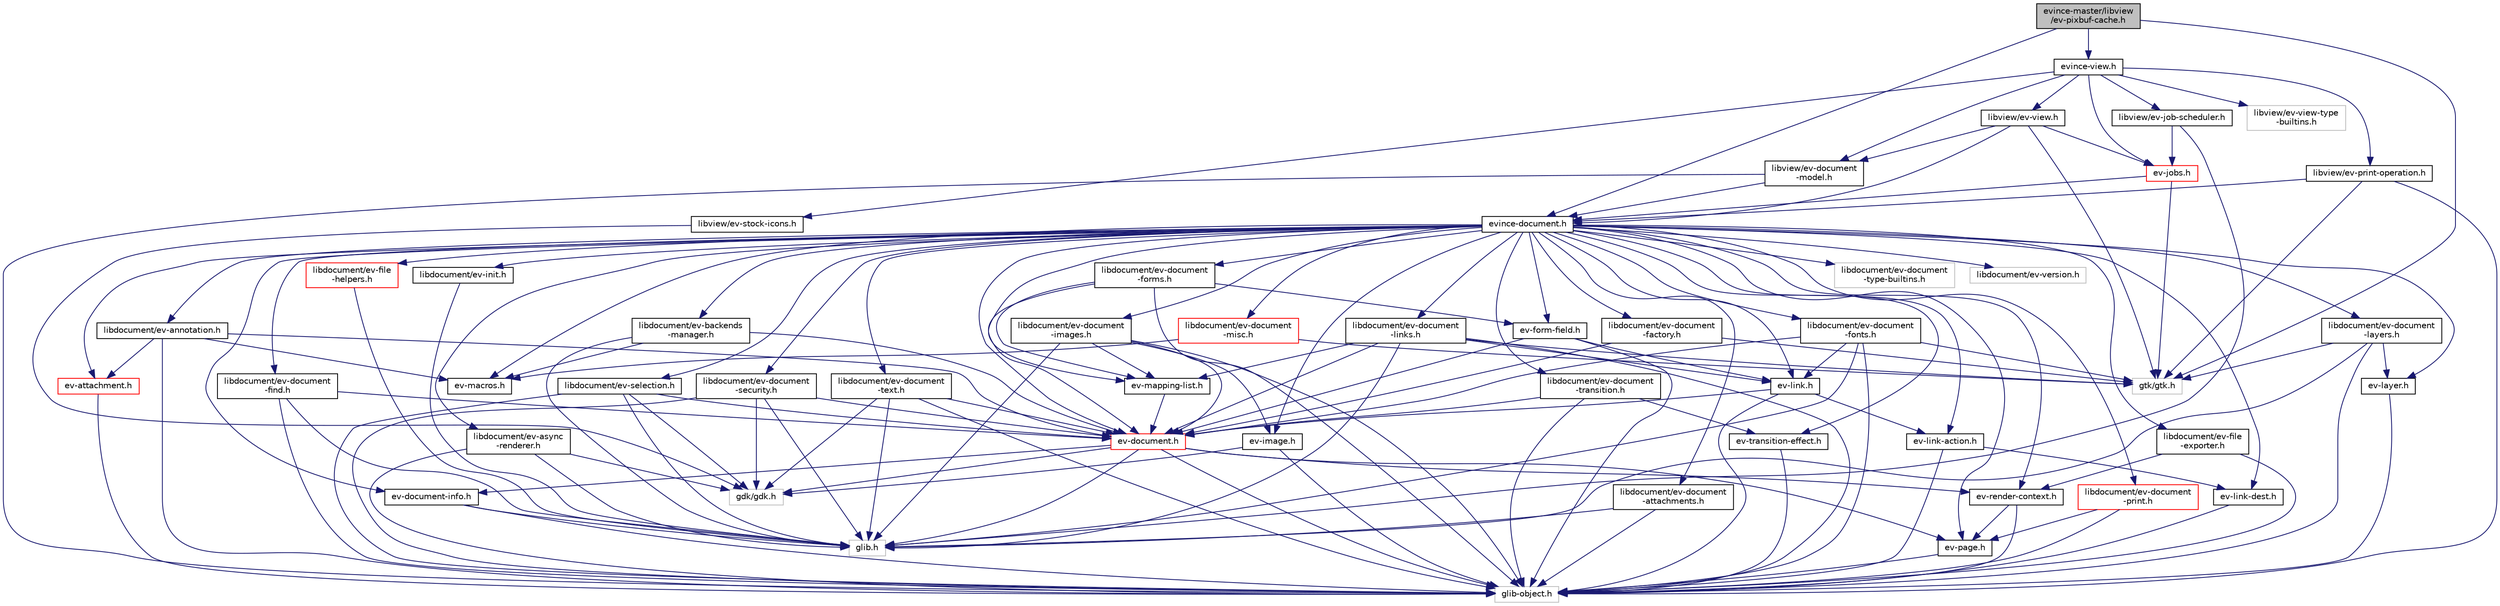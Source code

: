 digraph "evince-master/libview/ev-pixbuf-cache.h"
{
  edge [fontname="Helvetica",fontsize="10",labelfontname="Helvetica",labelfontsize="10"];
  node [fontname="Helvetica",fontsize="10",shape=record];
  Node1 [label="evince-master/libview\l/ev-pixbuf-cache.h",height=0.2,width=0.4,color="black", fillcolor="grey75", style="filled" fontcolor="black"];
  Node1 -> Node2 [color="midnightblue",fontsize="10",style="solid",fontname="Helvetica"];
  Node2 [label="gtk/gtk.h",height=0.2,width=0.4,color="grey75", fillcolor="white", style="filled"];
  Node1 -> Node3 [color="midnightblue",fontsize="10",style="solid",fontname="Helvetica"];
  Node3 [label="evince-document.h",height=0.2,width=0.4,color="black", fillcolor="white", style="filled",URL="$d9/d80/evince-document_8h.html"];
  Node3 -> Node4 [color="midnightblue",fontsize="10",style="solid",fontname="Helvetica"];
  Node4 [label="libdocument/ev-annotation.h",height=0.2,width=0.4,color="black", fillcolor="white", style="filled",URL="$dd/df7/ev-annotation_8h.html"];
  Node4 -> Node5 [color="midnightblue",fontsize="10",style="solid",fontname="Helvetica"];
  Node5 [label="glib-object.h",height=0.2,width=0.4,color="grey75", fillcolor="white", style="filled"];
  Node4 -> Node6 [color="midnightblue",fontsize="10",style="solid",fontname="Helvetica"];
  Node6 [label="ev-document.h",height=0.2,width=0.4,color="red", fillcolor="white", style="filled",URL="$d6/dfe/ev-document_8h.html"];
  Node6 -> Node5 [color="midnightblue",fontsize="10",style="solid",fontname="Helvetica"];
  Node6 -> Node7 [color="midnightblue",fontsize="10",style="solid",fontname="Helvetica"];
  Node7 [label="glib.h",height=0.2,width=0.4,color="grey75", fillcolor="white", style="filled"];
  Node6 -> Node8 [color="midnightblue",fontsize="10",style="solid",fontname="Helvetica"];
  Node8 [label="gdk/gdk.h",height=0.2,width=0.4,color="grey75", fillcolor="white", style="filled"];
  Node6 -> Node9 [color="midnightblue",fontsize="10",style="solid",fontname="Helvetica"];
  Node9 [label="ev-document-info.h",height=0.2,width=0.4,color="black", fillcolor="white", style="filled",URL="$d9/d68/ev-document-info_8h.html"];
  Node9 -> Node5 [color="midnightblue",fontsize="10",style="solid",fontname="Helvetica"];
  Node9 -> Node7 [color="midnightblue",fontsize="10",style="solid",fontname="Helvetica"];
  Node6 -> Node10 [color="midnightblue",fontsize="10",style="solid",fontname="Helvetica"];
  Node10 [label="ev-page.h",height=0.2,width=0.4,color="black", fillcolor="white", style="filled",URL="$da/d75/ev-page_8h.html"];
  Node10 -> Node5 [color="midnightblue",fontsize="10",style="solid",fontname="Helvetica"];
  Node6 -> Node11 [color="midnightblue",fontsize="10",style="solid",fontname="Helvetica"];
  Node11 [label="ev-render-context.h",height=0.2,width=0.4,color="black", fillcolor="white", style="filled",URL="$de/d68/ev-render-context_8h.html"];
  Node11 -> Node5 [color="midnightblue",fontsize="10",style="solid",fontname="Helvetica"];
  Node11 -> Node10 [color="midnightblue",fontsize="10",style="solid",fontname="Helvetica"];
  Node4 -> Node12 [color="midnightblue",fontsize="10",style="solid",fontname="Helvetica"];
  Node12 [label="ev-attachment.h",height=0.2,width=0.4,color="red", fillcolor="white", style="filled",URL="$d1/d61/ev-attachment_8h.html"];
  Node12 -> Node5 [color="midnightblue",fontsize="10",style="solid",fontname="Helvetica"];
  Node4 -> Node13 [color="midnightblue",fontsize="10",style="solid",fontname="Helvetica"];
  Node13 [label="ev-macros.h",height=0.2,width=0.4,color="black", fillcolor="white", style="filled",URL="$d9/d1d/ev-macros_8h.html"];
  Node3 -> Node14 [color="midnightblue",fontsize="10",style="solid",fontname="Helvetica"];
  Node14 [label="libdocument/ev-async\l-renderer.h",height=0.2,width=0.4,color="black", fillcolor="white", style="filled",URL="$d7/dbe/ev-async-renderer_8h.html"];
  Node14 -> Node5 [color="midnightblue",fontsize="10",style="solid",fontname="Helvetica"];
  Node14 -> Node7 [color="midnightblue",fontsize="10",style="solid",fontname="Helvetica"];
  Node14 -> Node8 [color="midnightblue",fontsize="10",style="solid",fontname="Helvetica"];
  Node3 -> Node12 [color="midnightblue",fontsize="10",style="solid",fontname="Helvetica"];
  Node3 -> Node15 [color="midnightblue",fontsize="10",style="solid",fontname="Helvetica"];
  Node15 [label="libdocument/ev-backends\l-manager.h",height=0.2,width=0.4,color="black", fillcolor="white", style="filled",URL="$d1/d14/ev-backends-manager_8h.html"];
  Node15 -> Node7 [color="midnightblue",fontsize="10",style="solid",fontname="Helvetica"];
  Node15 -> Node6 [color="midnightblue",fontsize="10",style="solid",fontname="Helvetica"];
  Node15 -> Node13 [color="midnightblue",fontsize="10",style="solid",fontname="Helvetica"];
  Node3 -> Node16 [color="midnightblue",fontsize="10",style="solid",fontname="Helvetica"];
  Node16 [label="libdocument/ev-document\l-attachments.h",height=0.2,width=0.4,color="black", fillcolor="white", style="filled",URL="$da/d07/ev-document-attachments_8h.html"];
  Node16 -> Node5 [color="midnightblue",fontsize="10",style="solid",fontname="Helvetica"];
  Node16 -> Node7 [color="midnightblue",fontsize="10",style="solid",fontname="Helvetica"];
  Node3 -> Node17 [color="midnightblue",fontsize="10",style="solid",fontname="Helvetica"];
  Node17 [label="libdocument/ev-document\l-factory.h",height=0.2,width=0.4,color="black", fillcolor="white", style="filled",URL="$d6/d73/ev-document-factory_8h.html"];
  Node17 -> Node2 [color="midnightblue",fontsize="10",style="solid",fontname="Helvetica"];
  Node17 -> Node6 [color="midnightblue",fontsize="10",style="solid",fontname="Helvetica"];
  Node3 -> Node18 [color="midnightblue",fontsize="10",style="solid",fontname="Helvetica"];
  Node18 [label="libdocument/ev-document\l-find.h",height=0.2,width=0.4,color="black", fillcolor="white", style="filled",URL="$df/d18/ev-document-find_8h.html"];
  Node18 -> Node5 [color="midnightblue",fontsize="10",style="solid",fontname="Helvetica"];
  Node18 -> Node7 [color="midnightblue",fontsize="10",style="solid",fontname="Helvetica"];
  Node18 -> Node6 [color="midnightblue",fontsize="10",style="solid",fontname="Helvetica"];
  Node3 -> Node19 [color="midnightblue",fontsize="10",style="solid",fontname="Helvetica"];
  Node19 [label="libdocument/ev-document\l-fonts.h",height=0.2,width=0.4,color="black", fillcolor="white", style="filled",URL="$d2/d7a/ev-document-fonts_8h.html"];
  Node19 -> Node5 [color="midnightblue",fontsize="10",style="solid",fontname="Helvetica"];
  Node19 -> Node7 [color="midnightblue",fontsize="10",style="solid",fontname="Helvetica"];
  Node19 -> Node2 [color="midnightblue",fontsize="10",style="solid",fontname="Helvetica"];
  Node19 -> Node6 [color="midnightblue",fontsize="10",style="solid",fontname="Helvetica"];
  Node19 -> Node20 [color="midnightblue",fontsize="10",style="solid",fontname="Helvetica"];
  Node20 [label="ev-link.h",height=0.2,width=0.4,color="black", fillcolor="white", style="filled",URL="$da/d0a/ev-link_8h.html"];
  Node20 -> Node5 [color="midnightblue",fontsize="10",style="solid",fontname="Helvetica"];
  Node20 -> Node6 [color="midnightblue",fontsize="10",style="solid",fontname="Helvetica"];
  Node20 -> Node21 [color="midnightblue",fontsize="10",style="solid",fontname="Helvetica"];
  Node21 [label="ev-link-action.h",height=0.2,width=0.4,color="black", fillcolor="white", style="filled",URL="$d9/dbf/ev-link-action_8h.html"];
  Node21 -> Node5 [color="midnightblue",fontsize="10",style="solid",fontname="Helvetica"];
  Node21 -> Node22 [color="midnightblue",fontsize="10",style="solid",fontname="Helvetica"];
  Node22 [label="ev-link-dest.h",height=0.2,width=0.4,color="black", fillcolor="white", style="filled",URL="$d9/d5d/ev-link-dest_8h.html"];
  Node22 -> Node5 [color="midnightblue",fontsize="10",style="solid",fontname="Helvetica"];
  Node3 -> Node23 [color="midnightblue",fontsize="10",style="solid",fontname="Helvetica"];
  Node23 [label="libdocument/ev-document\l-forms.h",height=0.2,width=0.4,color="black", fillcolor="white", style="filled",URL="$d6/d40/ev-document-forms_8h.html"];
  Node23 -> Node5 [color="midnightblue",fontsize="10",style="solid",fontname="Helvetica"];
  Node23 -> Node6 [color="midnightblue",fontsize="10",style="solid",fontname="Helvetica"];
  Node23 -> Node24 [color="midnightblue",fontsize="10",style="solid",fontname="Helvetica"];
  Node24 [label="ev-form-field.h",height=0.2,width=0.4,color="black", fillcolor="white", style="filled",URL="$d0/d05/ev-form-field_8h.html"];
  Node24 -> Node5 [color="midnightblue",fontsize="10",style="solid",fontname="Helvetica"];
  Node24 -> Node6 [color="midnightblue",fontsize="10",style="solid",fontname="Helvetica"];
  Node24 -> Node20 [color="midnightblue",fontsize="10",style="solid",fontname="Helvetica"];
  Node23 -> Node25 [color="midnightblue",fontsize="10",style="solid",fontname="Helvetica"];
  Node25 [label="ev-mapping-list.h",height=0.2,width=0.4,color="black", fillcolor="white", style="filled",URL="$d1/d50/ev-mapping-list_8h.html"];
  Node25 -> Node6 [color="midnightblue",fontsize="10",style="solid",fontname="Helvetica"];
  Node3 -> Node6 [color="midnightblue",fontsize="10",style="solid",fontname="Helvetica"];
  Node3 -> Node26 [color="midnightblue",fontsize="10",style="solid",fontname="Helvetica"];
  Node26 [label="libdocument/ev-document\l-images.h",height=0.2,width=0.4,color="black", fillcolor="white", style="filled",URL="$d9/d8d/ev-document-images_8h.html"];
  Node26 -> Node5 [color="midnightblue",fontsize="10",style="solid",fontname="Helvetica"];
  Node26 -> Node7 [color="midnightblue",fontsize="10",style="solid",fontname="Helvetica"];
  Node26 -> Node6 [color="midnightblue",fontsize="10",style="solid",fontname="Helvetica"];
  Node26 -> Node27 [color="midnightblue",fontsize="10",style="solid",fontname="Helvetica"];
  Node27 [label="ev-image.h",height=0.2,width=0.4,color="black", fillcolor="white", style="filled",URL="$d7/d91/ev-image_8h.html"];
  Node27 -> Node5 [color="midnightblue",fontsize="10",style="solid",fontname="Helvetica"];
  Node27 -> Node8 [color="midnightblue",fontsize="10",style="solid",fontname="Helvetica"];
  Node26 -> Node25 [color="midnightblue",fontsize="10",style="solid",fontname="Helvetica"];
  Node3 -> Node9 [color="midnightblue",fontsize="10",style="solid",fontname="Helvetica"];
  Node3 -> Node28 [color="midnightblue",fontsize="10",style="solid",fontname="Helvetica"];
  Node28 [label="libdocument/ev-document\l-layers.h",height=0.2,width=0.4,color="black", fillcolor="white", style="filled",URL="$d8/d47/ev-document-layers_8h.html"];
  Node28 -> Node5 [color="midnightblue",fontsize="10",style="solid",fontname="Helvetica"];
  Node28 -> Node7 [color="midnightblue",fontsize="10",style="solid",fontname="Helvetica"];
  Node28 -> Node2 [color="midnightblue",fontsize="10",style="solid",fontname="Helvetica"];
  Node28 -> Node29 [color="midnightblue",fontsize="10",style="solid",fontname="Helvetica"];
  Node29 [label="ev-layer.h",height=0.2,width=0.4,color="black", fillcolor="white", style="filled",URL="$d7/dae/ev-layer_8h.html"];
  Node29 -> Node5 [color="midnightblue",fontsize="10",style="solid",fontname="Helvetica"];
  Node3 -> Node30 [color="midnightblue",fontsize="10",style="solid",fontname="Helvetica"];
  Node30 [label="libdocument/ev-document\l-print.h",height=0.2,width=0.4,color="red", fillcolor="white", style="filled",URL="$dc/d53/ev-document-print_8h.html"];
  Node30 -> Node5 [color="midnightblue",fontsize="10",style="solid",fontname="Helvetica"];
  Node30 -> Node10 [color="midnightblue",fontsize="10",style="solid",fontname="Helvetica"];
  Node3 -> Node31 [color="midnightblue",fontsize="10",style="solid",fontname="Helvetica"];
  Node31 [label="libdocument/ev-document\l-links.h",height=0.2,width=0.4,color="black", fillcolor="white", style="filled",URL="$de/d72/ev-document-links_8h.html"];
  Node31 -> Node5 [color="midnightblue",fontsize="10",style="solid",fontname="Helvetica"];
  Node31 -> Node7 [color="midnightblue",fontsize="10",style="solid",fontname="Helvetica"];
  Node31 -> Node2 [color="midnightblue",fontsize="10",style="solid",fontname="Helvetica"];
  Node31 -> Node6 [color="midnightblue",fontsize="10",style="solid",fontname="Helvetica"];
  Node31 -> Node20 [color="midnightblue",fontsize="10",style="solid",fontname="Helvetica"];
  Node31 -> Node25 [color="midnightblue",fontsize="10",style="solid",fontname="Helvetica"];
  Node3 -> Node32 [color="midnightblue",fontsize="10",style="solid",fontname="Helvetica"];
  Node32 [label="libdocument/ev-document\l-misc.h",height=0.2,width=0.4,color="red", fillcolor="white", style="filled",URL="$d1/d23/ev-document-misc_8h.html"];
  Node32 -> Node2 [color="midnightblue",fontsize="10",style="solid",fontname="Helvetica"];
  Node32 -> Node13 [color="midnightblue",fontsize="10",style="solid",fontname="Helvetica"];
  Node3 -> Node33 [color="midnightblue",fontsize="10",style="solid",fontname="Helvetica"];
  Node33 [label="libdocument/ev-document\l-security.h",height=0.2,width=0.4,color="black", fillcolor="white", style="filled",URL="$d0/d8e/ev-document-security_8h.html"];
  Node33 -> Node5 [color="midnightblue",fontsize="10",style="solid",fontname="Helvetica"];
  Node33 -> Node7 [color="midnightblue",fontsize="10",style="solid",fontname="Helvetica"];
  Node33 -> Node8 [color="midnightblue",fontsize="10",style="solid",fontname="Helvetica"];
  Node33 -> Node6 [color="midnightblue",fontsize="10",style="solid",fontname="Helvetica"];
  Node3 -> Node34 [color="midnightblue",fontsize="10",style="solid",fontname="Helvetica"];
  Node34 [label="libdocument/ev-document\l-text.h",height=0.2,width=0.4,color="black", fillcolor="white", style="filled",URL="$d2/d9b/ev-document-text_8h.html"];
  Node34 -> Node5 [color="midnightblue",fontsize="10",style="solid",fontname="Helvetica"];
  Node34 -> Node7 [color="midnightblue",fontsize="10",style="solid",fontname="Helvetica"];
  Node34 -> Node8 [color="midnightblue",fontsize="10",style="solid",fontname="Helvetica"];
  Node34 -> Node6 [color="midnightblue",fontsize="10",style="solid",fontname="Helvetica"];
  Node3 -> Node35 [color="midnightblue",fontsize="10",style="solid",fontname="Helvetica"];
  Node35 [label="libdocument/ev-document\l-transition.h",height=0.2,width=0.4,color="black", fillcolor="white", style="filled",URL="$dc/d54/ev-document-transition_8h.html"];
  Node35 -> Node5 [color="midnightblue",fontsize="10",style="solid",fontname="Helvetica"];
  Node35 -> Node6 [color="midnightblue",fontsize="10",style="solid",fontname="Helvetica"];
  Node35 -> Node36 [color="midnightblue",fontsize="10",style="solid",fontname="Helvetica"];
  Node36 [label="ev-transition-effect.h",height=0.2,width=0.4,color="black", fillcolor="white", style="filled",URL="$db/dae/ev-transition-effect_8h.html"];
  Node36 -> Node5 [color="midnightblue",fontsize="10",style="solid",fontname="Helvetica"];
  Node3 -> Node37 [color="midnightblue",fontsize="10",style="solid",fontname="Helvetica"];
  Node37 [label="libdocument/ev-document\l-type-builtins.h",height=0.2,width=0.4,color="grey75", fillcolor="white", style="filled"];
  Node3 -> Node38 [color="midnightblue",fontsize="10",style="solid",fontname="Helvetica"];
  Node38 [label="libdocument/ev-file\l-exporter.h",height=0.2,width=0.4,color="black", fillcolor="white", style="filled",URL="$d7/da1/ev-file-exporter_8h.html"];
  Node38 -> Node5 [color="midnightblue",fontsize="10",style="solid",fontname="Helvetica"];
  Node38 -> Node11 [color="midnightblue",fontsize="10",style="solid",fontname="Helvetica"];
  Node3 -> Node39 [color="midnightblue",fontsize="10",style="solid",fontname="Helvetica"];
  Node39 [label="libdocument/ev-file\l-helpers.h",height=0.2,width=0.4,color="red", fillcolor="white", style="filled",URL="$d3/dc4/ev-file-helpers_8h.html"];
  Node39 -> Node7 [color="midnightblue",fontsize="10",style="solid",fontname="Helvetica"];
  Node3 -> Node24 [color="midnightblue",fontsize="10",style="solid",fontname="Helvetica"];
  Node3 -> Node27 [color="midnightblue",fontsize="10",style="solid",fontname="Helvetica"];
  Node3 -> Node40 [color="midnightblue",fontsize="10",style="solid",fontname="Helvetica"];
  Node40 [label="libdocument/ev-init.h",height=0.2,width=0.4,color="black", fillcolor="white", style="filled",URL="$d8/d93/ev-init_8h.html"];
  Node40 -> Node7 [color="midnightblue",fontsize="10",style="solid",fontname="Helvetica"];
  Node3 -> Node29 [color="midnightblue",fontsize="10",style="solid",fontname="Helvetica"];
  Node3 -> Node21 [color="midnightblue",fontsize="10",style="solid",fontname="Helvetica"];
  Node3 -> Node22 [color="midnightblue",fontsize="10",style="solid",fontname="Helvetica"];
  Node3 -> Node20 [color="midnightblue",fontsize="10",style="solid",fontname="Helvetica"];
  Node3 -> Node25 [color="midnightblue",fontsize="10",style="solid",fontname="Helvetica"];
  Node3 -> Node10 [color="midnightblue",fontsize="10",style="solid",fontname="Helvetica"];
  Node3 -> Node11 [color="midnightblue",fontsize="10",style="solid",fontname="Helvetica"];
  Node3 -> Node41 [color="midnightblue",fontsize="10",style="solid",fontname="Helvetica"];
  Node41 [label="libdocument/ev-selection.h",height=0.2,width=0.4,color="black", fillcolor="white", style="filled",URL="$d0/d21/ev-selection_8h.html"];
  Node41 -> Node5 [color="midnightblue",fontsize="10",style="solid",fontname="Helvetica"];
  Node41 -> Node7 [color="midnightblue",fontsize="10",style="solid",fontname="Helvetica"];
  Node41 -> Node8 [color="midnightblue",fontsize="10",style="solid",fontname="Helvetica"];
  Node41 -> Node6 [color="midnightblue",fontsize="10",style="solid",fontname="Helvetica"];
  Node3 -> Node36 [color="midnightblue",fontsize="10",style="solid",fontname="Helvetica"];
  Node3 -> Node42 [color="midnightblue",fontsize="10",style="solid",fontname="Helvetica"];
  Node42 [label="libdocument/ev-version.h",height=0.2,width=0.4,color="grey75", fillcolor="white", style="filled"];
  Node3 -> Node13 [color="midnightblue",fontsize="10",style="solid",fontname="Helvetica"];
  Node1 -> Node43 [color="midnightblue",fontsize="10",style="solid",fontname="Helvetica"];
  Node43 [label="evince-view.h",height=0.2,width=0.4,color="black", fillcolor="white", style="filled",URL="$d7/df8/evince-view_8h.html"];
  Node43 -> Node44 [color="midnightblue",fontsize="10",style="solid",fontname="Helvetica"];
  Node44 [label="libview/ev-job-scheduler.h",height=0.2,width=0.4,color="black", fillcolor="white", style="filled",URL="$dc/dc5/ev-job-scheduler_8h.html"];
  Node44 -> Node7 [color="midnightblue",fontsize="10",style="solid",fontname="Helvetica"];
  Node44 -> Node45 [color="midnightblue",fontsize="10",style="solid",fontname="Helvetica"];
  Node45 [label="ev-jobs.h",height=0.2,width=0.4,color="red", fillcolor="white", style="filled",URL="$d4/ddf/ev-jobs_8h.html"];
  Node45 -> Node2 [color="midnightblue",fontsize="10",style="solid",fontname="Helvetica"];
  Node45 -> Node3 [color="midnightblue",fontsize="10",style="solid",fontname="Helvetica"];
  Node43 -> Node45 [color="midnightblue",fontsize="10",style="solid",fontname="Helvetica"];
  Node43 -> Node46 [color="midnightblue",fontsize="10",style="solid",fontname="Helvetica"];
  Node46 [label="libview/ev-document\l-model.h",height=0.2,width=0.4,color="black", fillcolor="white", style="filled",URL="$d1/d96/ev-document-model_8h.html"];
  Node46 -> Node5 [color="midnightblue",fontsize="10",style="solid",fontname="Helvetica"];
  Node46 -> Node3 [color="midnightblue",fontsize="10",style="solid",fontname="Helvetica"];
  Node43 -> Node47 [color="midnightblue",fontsize="10",style="solid",fontname="Helvetica"];
  Node47 [label="libview/ev-print-operation.h",height=0.2,width=0.4,color="black", fillcolor="white", style="filled",URL="$d1/d15/ev-print-operation_8h.html"];
  Node47 -> Node2 [color="midnightblue",fontsize="10",style="solid",fontname="Helvetica"];
  Node47 -> Node5 [color="midnightblue",fontsize="10",style="solid",fontname="Helvetica"];
  Node47 -> Node3 [color="midnightblue",fontsize="10",style="solid",fontname="Helvetica"];
  Node43 -> Node48 [color="midnightblue",fontsize="10",style="solid",fontname="Helvetica"];
  Node48 [label="libview/ev-view.h",height=0.2,width=0.4,color="black", fillcolor="white", style="filled",URL="$df/de8/ev-view_8h.html"];
  Node48 -> Node2 [color="midnightblue",fontsize="10",style="solid",fontname="Helvetica"];
  Node48 -> Node3 [color="midnightblue",fontsize="10",style="solid",fontname="Helvetica"];
  Node48 -> Node46 [color="midnightblue",fontsize="10",style="solid",fontname="Helvetica"];
  Node48 -> Node45 [color="midnightblue",fontsize="10",style="solid",fontname="Helvetica"];
  Node43 -> Node49 [color="midnightblue",fontsize="10",style="solid",fontname="Helvetica"];
  Node49 [label="libview/ev-view-type\l-builtins.h",height=0.2,width=0.4,color="grey75", fillcolor="white", style="filled"];
  Node43 -> Node50 [color="midnightblue",fontsize="10",style="solid",fontname="Helvetica"];
  Node50 [label="libview/ev-stock-icons.h",height=0.2,width=0.4,color="black", fillcolor="white", style="filled",URL="$de/de8/ev-stock-icons_8h.html"];
  Node50 -> Node8 [color="midnightblue",fontsize="10",style="solid",fontname="Helvetica"];
}
